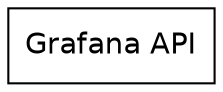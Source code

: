digraph grafana_images {
  
  rankdir=TB;
  graph [fontname="Helvetica", style=filled, splines=ortho];
  node [fontname="Helvetica"];
  edge [fontname="Helvetica"];

#  HipChat[shap!e="box", label="HipChat Client"];
  Grafana[shape="box", label="Grafana API"];
}
